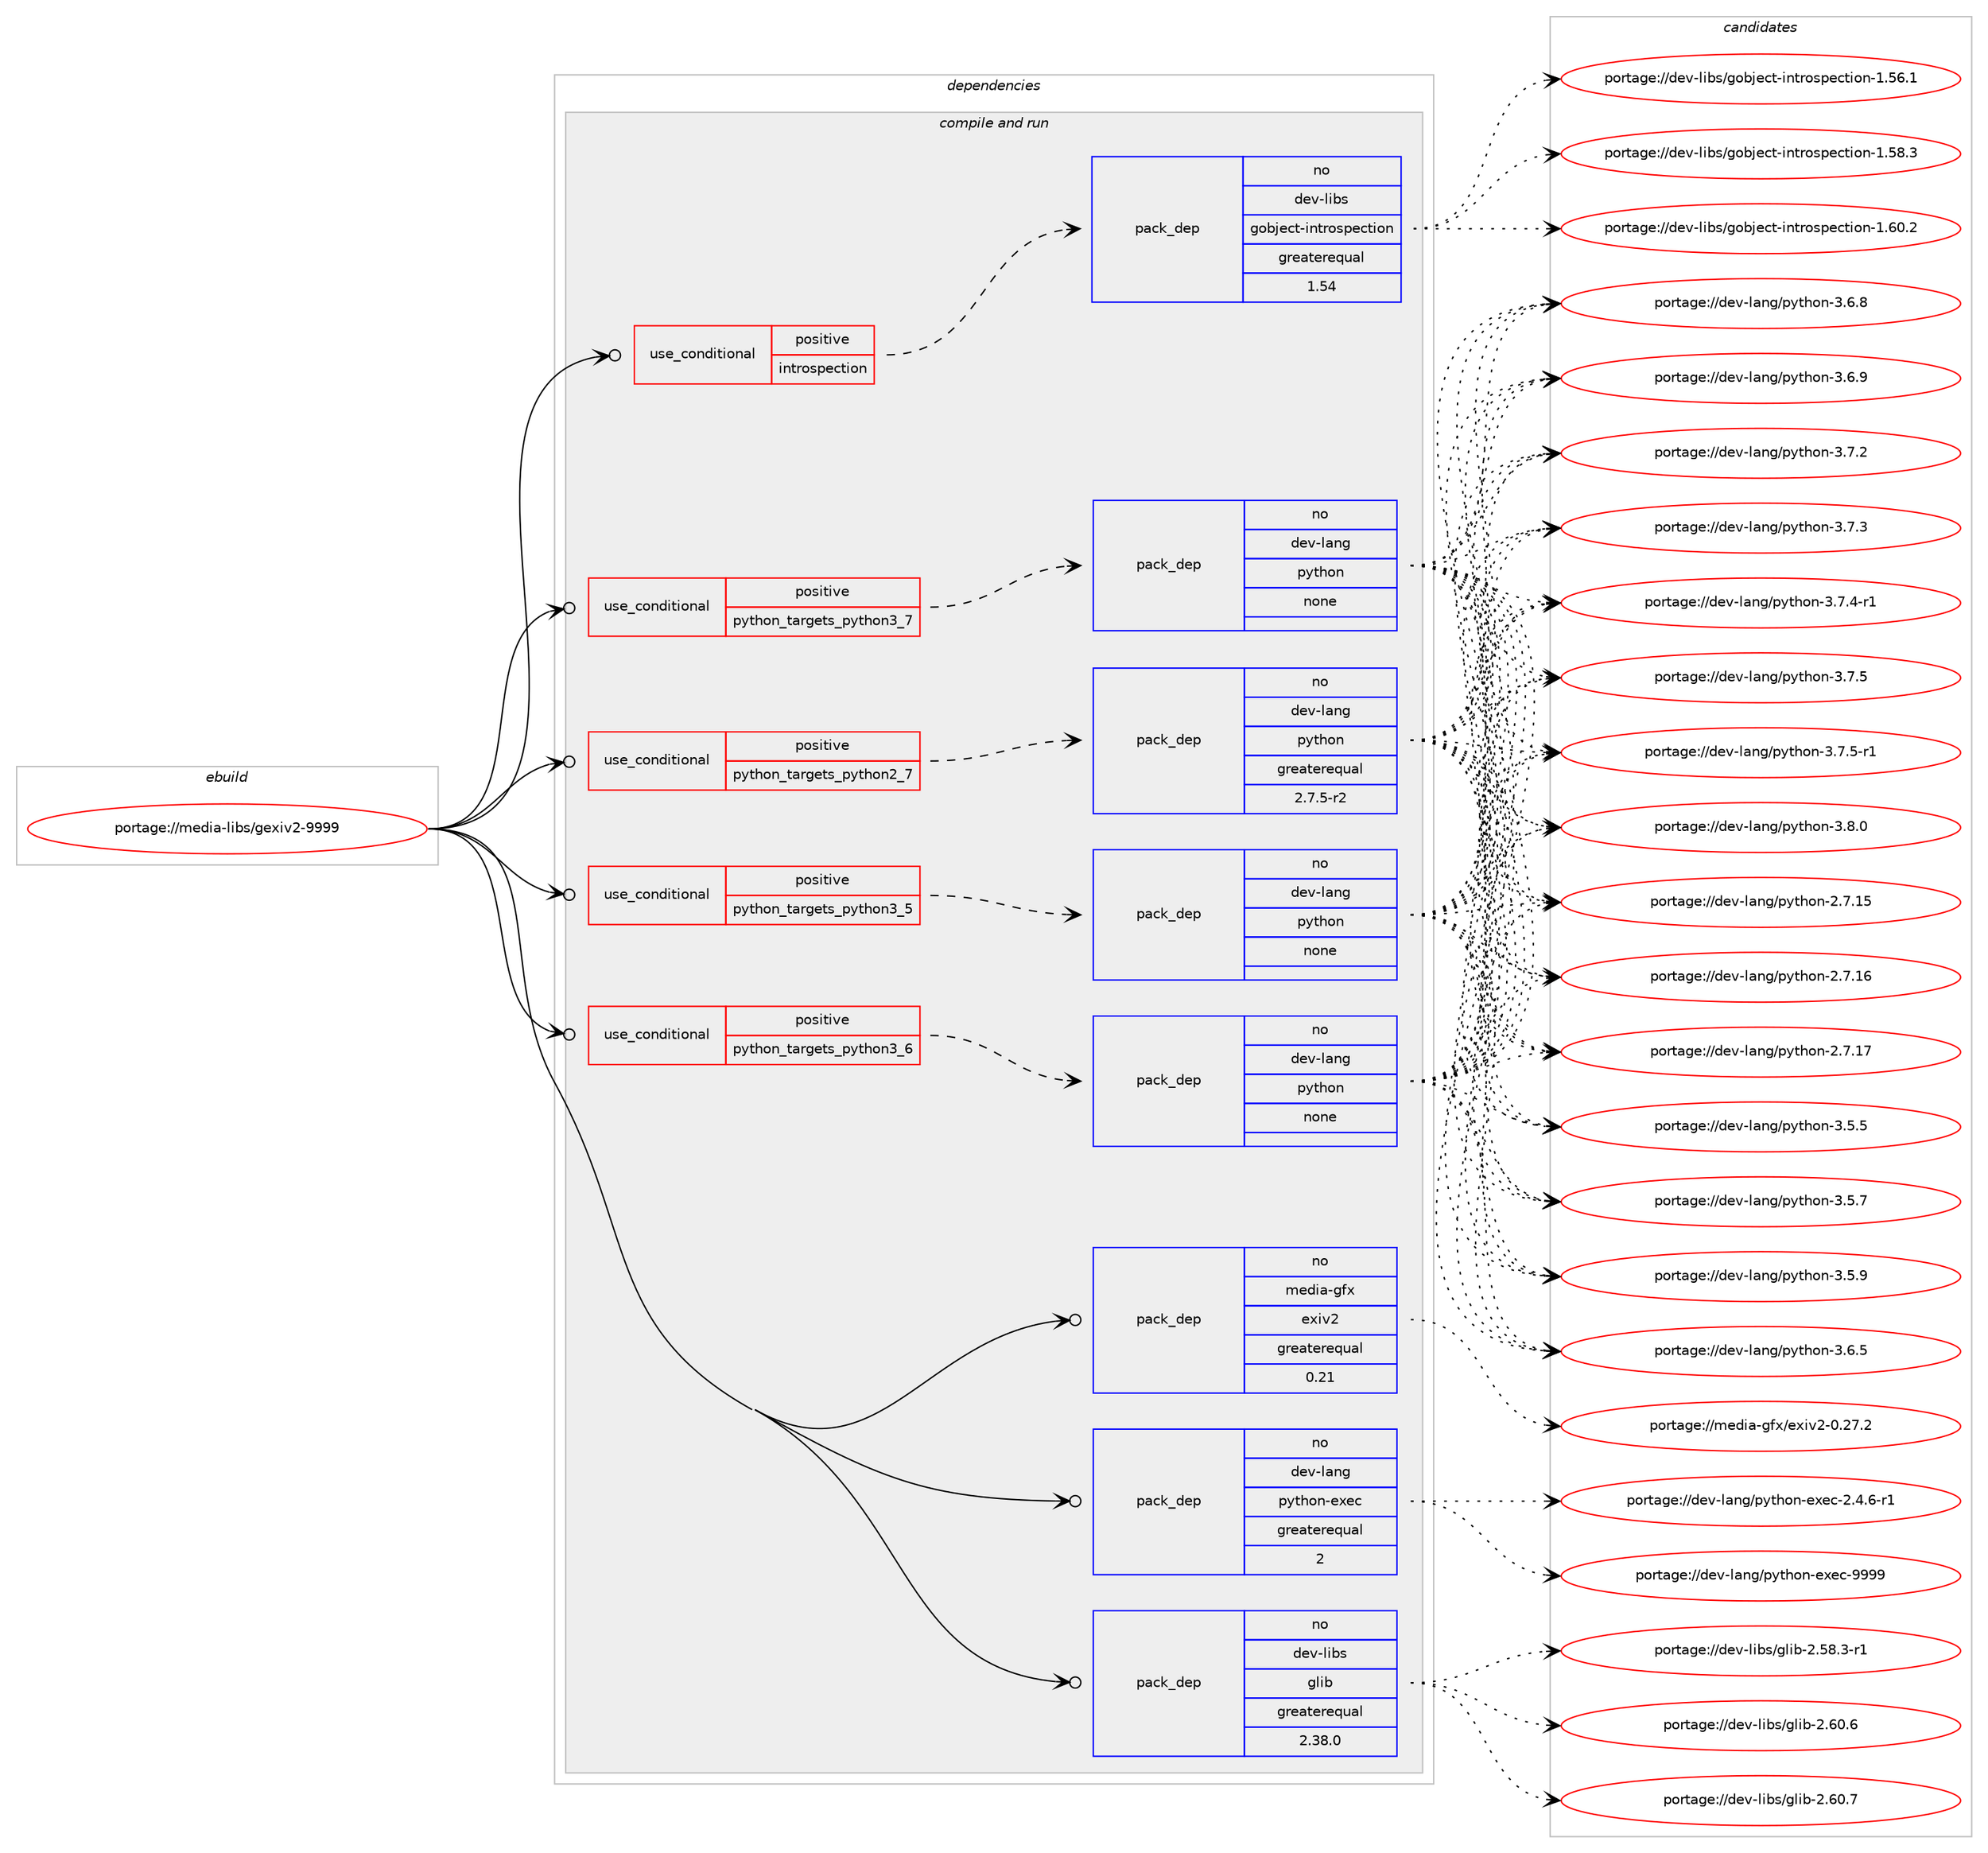 digraph prolog {

# *************
# Graph options
# *************

newrank=true;
concentrate=true;
compound=true;
graph [rankdir=LR,fontname=Helvetica,fontsize=10,ranksep=1.5];#, ranksep=2.5, nodesep=0.2];
edge  [arrowhead=vee];
node  [fontname=Helvetica,fontsize=10];

# **********
# The ebuild
# **********

subgraph cluster_leftcol {
color=gray;
rank=same;
label=<<i>ebuild</i>>;
id [label="portage://media-libs/gexiv2-9999", color=red, width=4, href="../media-libs/gexiv2-9999.svg"];
}

# ****************
# The dependencies
# ****************

subgraph cluster_midcol {
color=gray;
label=<<i>dependencies</i>>;
subgraph cluster_compile {
fillcolor="#eeeeee";
style=filled;
label=<<i>compile</i>>;
}
subgraph cluster_compileandrun {
fillcolor="#eeeeee";
style=filled;
label=<<i>compile and run</i>>;
subgraph cond79594 {
dependency318873 [label=<<TABLE BORDER="0" CELLBORDER="1" CELLSPACING="0" CELLPADDING="4"><TR><TD ROWSPAN="3" CELLPADDING="10">use_conditional</TD></TR><TR><TD>positive</TD></TR><TR><TD>introspection</TD></TR></TABLE>>, shape=none, color=red];
subgraph pack234120 {
dependency318874 [label=<<TABLE BORDER="0" CELLBORDER="1" CELLSPACING="0" CELLPADDING="4" WIDTH="220"><TR><TD ROWSPAN="6" CELLPADDING="30">pack_dep</TD></TR><TR><TD WIDTH="110">no</TD></TR><TR><TD>dev-libs</TD></TR><TR><TD>gobject-introspection</TD></TR><TR><TD>greaterequal</TD></TR><TR><TD>1.54</TD></TR></TABLE>>, shape=none, color=blue];
}
dependency318873:e -> dependency318874:w [weight=20,style="dashed",arrowhead="vee"];
}
id:e -> dependency318873:w [weight=20,style="solid",arrowhead="odotvee"];
subgraph cond79595 {
dependency318875 [label=<<TABLE BORDER="0" CELLBORDER="1" CELLSPACING="0" CELLPADDING="4"><TR><TD ROWSPAN="3" CELLPADDING="10">use_conditional</TD></TR><TR><TD>positive</TD></TR><TR><TD>python_targets_python2_7</TD></TR></TABLE>>, shape=none, color=red];
subgraph pack234121 {
dependency318876 [label=<<TABLE BORDER="0" CELLBORDER="1" CELLSPACING="0" CELLPADDING="4" WIDTH="220"><TR><TD ROWSPAN="6" CELLPADDING="30">pack_dep</TD></TR><TR><TD WIDTH="110">no</TD></TR><TR><TD>dev-lang</TD></TR><TR><TD>python</TD></TR><TR><TD>greaterequal</TD></TR><TR><TD>2.7.5-r2</TD></TR></TABLE>>, shape=none, color=blue];
}
dependency318875:e -> dependency318876:w [weight=20,style="dashed",arrowhead="vee"];
}
id:e -> dependency318875:w [weight=20,style="solid",arrowhead="odotvee"];
subgraph cond79596 {
dependency318877 [label=<<TABLE BORDER="0" CELLBORDER="1" CELLSPACING="0" CELLPADDING="4"><TR><TD ROWSPAN="3" CELLPADDING="10">use_conditional</TD></TR><TR><TD>positive</TD></TR><TR><TD>python_targets_python3_5</TD></TR></TABLE>>, shape=none, color=red];
subgraph pack234122 {
dependency318878 [label=<<TABLE BORDER="0" CELLBORDER="1" CELLSPACING="0" CELLPADDING="4" WIDTH="220"><TR><TD ROWSPAN="6" CELLPADDING="30">pack_dep</TD></TR><TR><TD WIDTH="110">no</TD></TR><TR><TD>dev-lang</TD></TR><TR><TD>python</TD></TR><TR><TD>none</TD></TR><TR><TD></TD></TR></TABLE>>, shape=none, color=blue];
}
dependency318877:e -> dependency318878:w [weight=20,style="dashed",arrowhead="vee"];
}
id:e -> dependency318877:w [weight=20,style="solid",arrowhead="odotvee"];
subgraph cond79597 {
dependency318879 [label=<<TABLE BORDER="0" CELLBORDER="1" CELLSPACING="0" CELLPADDING="4"><TR><TD ROWSPAN="3" CELLPADDING="10">use_conditional</TD></TR><TR><TD>positive</TD></TR><TR><TD>python_targets_python3_6</TD></TR></TABLE>>, shape=none, color=red];
subgraph pack234123 {
dependency318880 [label=<<TABLE BORDER="0" CELLBORDER="1" CELLSPACING="0" CELLPADDING="4" WIDTH="220"><TR><TD ROWSPAN="6" CELLPADDING="30">pack_dep</TD></TR><TR><TD WIDTH="110">no</TD></TR><TR><TD>dev-lang</TD></TR><TR><TD>python</TD></TR><TR><TD>none</TD></TR><TR><TD></TD></TR></TABLE>>, shape=none, color=blue];
}
dependency318879:e -> dependency318880:w [weight=20,style="dashed",arrowhead="vee"];
}
id:e -> dependency318879:w [weight=20,style="solid",arrowhead="odotvee"];
subgraph cond79598 {
dependency318881 [label=<<TABLE BORDER="0" CELLBORDER="1" CELLSPACING="0" CELLPADDING="4"><TR><TD ROWSPAN="3" CELLPADDING="10">use_conditional</TD></TR><TR><TD>positive</TD></TR><TR><TD>python_targets_python3_7</TD></TR></TABLE>>, shape=none, color=red];
subgraph pack234124 {
dependency318882 [label=<<TABLE BORDER="0" CELLBORDER="1" CELLSPACING="0" CELLPADDING="4" WIDTH="220"><TR><TD ROWSPAN="6" CELLPADDING="30">pack_dep</TD></TR><TR><TD WIDTH="110">no</TD></TR><TR><TD>dev-lang</TD></TR><TR><TD>python</TD></TR><TR><TD>none</TD></TR><TR><TD></TD></TR></TABLE>>, shape=none, color=blue];
}
dependency318881:e -> dependency318882:w [weight=20,style="dashed",arrowhead="vee"];
}
id:e -> dependency318881:w [weight=20,style="solid",arrowhead="odotvee"];
subgraph pack234125 {
dependency318883 [label=<<TABLE BORDER="0" CELLBORDER="1" CELLSPACING="0" CELLPADDING="4" WIDTH="220"><TR><TD ROWSPAN="6" CELLPADDING="30">pack_dep</TD></TR><TR><TD WIDTH="110">no</TD></TR><TR><TD>dev-lang</TD></TR><TR><TD>python-exec</TD></TR><TR><TD>greaterequal</TD></TR><TR><TD>2</TD></TR></TABLE>>, shape=none, color=blue];
}
id:e -> dependency318883:w [weight=20,style="solid",arrowhead="odotvee"];
subgraph pack234126 {
dependency318884 [label=<<TABLE BORDER="0" CELLBORDER="1" CELLSPACING="0" CELLPADDING="4" WIDTH="220"><TR><TD ROWSPAN="6" CELLPADDING="30">pack_dep</TD></TR><TR><TD WIDTH="110">no</TD></TR><TR><TD>dev-libs</TD></TR><TR><TD>glib</TD></TR><TR><TD>greaterequal</TD></TR><TR><TD>2.38.0</TD></TR></TABLE>>, shape=none, color=blue];
}
id:e -> dependency318884:w [weight=20,style="solid",arrowhead="odotvee"];
subgraph pack234127 {
dependency318885 [label=<<TABLE BORDER="0" CELLBORDER="1" CELLSPACING="0" CELLPADDING="4" WIDTH="220"><TR><TD ROWSPAN="6" CELLPADDING="30">pack_dep</TD></TR><TR><TD WIDTH="110">no</TD></TR><TR><TD>media-gfx</TD></TR><TR><TD>exiv2</TD></TR><TR><TD>greaterequal</TD></TR><TR><TD>0.21</TD></TR></TABLE>>, shape=none, color=blue];
}
id:e -> dependency318885:w [weight=20,style="solid",arrowhead="odotvee"];
}
subgraph cluster_run {
fillcolor="#eeeeee";
style=filled;
label=<<i>run</i>>;
}
}

# **************
# The candidates
# **************

subgraph cluster_choices {
rank=same;
color=gray;
label=<<i>candidates</i>>;

subgraph choice234120 {
color=black;
nodesep=1;
choiceportage1001011184510810598115471031119810610199116451051101161141111151121019911610511111045494653544649 [label="portage://dev-libs/gobject-introspection-1.56.1", color=red, width=4,href="../dev-libs/gobject-introspection-1.56.1.svg"];
choiceportage1001011184510810598115471031119810610199116451051101161141111151121019911610511111045494653564651 [label="portage://dev-libs/gobject-introspection-1.58.3", color=red, width=4,href="../dev-libs/gobject-introspection-1.58.3.svg"];
choiceportage1001011184510810598115471031119810610199116451051101161141111151121019911610511111045494654484650 [label="portage://dev-libs/gobject-introspection-1.60.2", color=red, width=4,href="../dev-libs/gobject-introspection-1.60.2.svg"];
dependency318874:e -> choiceportage1001011184510810598115471031119810610199116451051101161141111151121019911610511111045494653544649:w [style=dotted,weight="100"];
dependency318874:e -> choiceportage1001011184510810598115471031119810610199116451051101161141111151121019911610511111045494653564651:w [style=dotted,weight="100"];
dependency318874:e -> choiceportage1001011184510810598115471031119810610199116451051101161141111151121019911610511111045494654484650:w [style=dotted,weight="100"];
}
subgraph choice234121 {
color=black;
nodesep=1;
choiceportage10010111845108971101034711212111610411111045504655464953 [label="portage://dev-lang/python-2.7.15", color=red, width=4,href="../dev-lang/python-2.7.15.svg"];
choiceportage10010111845108971101034711212111610411111045504655464954 [label="portage://dev-lang/python-2.7.16", color=red, width=4,href="../dev-lang/python-2.7.16.svg"];
choiceportage10010111845108971101034711212111610411111045504655464955 [label="portage://dev-lang/python-2.7.17", color=red, width=4,href="../dev-lang/python-2.7.17.svg"];
choiceportage100101118451089711010347112121116104111110455146534653 [label="portage://dev-lang/python-3.5.5", color=red, width=4,href="../dev-lang/python-3.5.5.svg"];
choiceportage100101118451089711010347112121116104111110455146534655 [label="portage://dev-lang/python-3.5.7", color=red, width=4,href="../dev-lang/python-3.5.7.svg"];
choiceportage100101118451089711010347112121116104111110455146534657 [label="portage://dev-lang/python-3.5.9", color=red, width=4,href="../dev-lang/python-3.5.9.svg"];
choiceportage100101118451089711010347112121116104111110455146544653 [label="portage://dev-lang/python-3.6.5", color=red, width=4,href="../dev-lang/python-3.6.5.svg"];
choiceportage100101118451089711010347112121116104111110455146544656 [label="portage://dev-lang/python-3.6.8", color=red, width=4,href="../dev-lang/python-3.6.8.svg"];
choiceportage100101118451089711010347112121116104111110455146544657 [label="portage://dev-lang/python-3.6.9", color=red, width=4,href="../dev-lang/python-3.6.9.svg"];
choiceportage100101118451089711010347112121116104111110455146554650 [label="portage://dev-lang/python-3.7.2", color=red, width=4,href="../dev-lang/python-3.7.2.svg"];
choiceportage100101118451089711010347112121116104111110455146554651 [label="portage://dev-lang/python-3.7.3", color=red, width=4,href="../dev-lang/python-3.7.3.svg"];
choiceportage1001011184510897110103471121211161041111104551465546524511449 [label="portage://dev-lang/python-3.7.4-r1", color=red, width=4,href="../dev-lang/python-3.7.4-r1.svg"];
choiceportage100101118451089711010347112121116104111110455146554653 [label="portage://dev-lang/python-3.7.5", color=red, width=4,href="../dev-lang/python-3.7.5.svg"];
choiceportage1001011184510897110103471121211161041111104551465546534511449 [label="portage://dev-lang/python-3.7.5-r1", color=red, width=4,href="../dev-lang/python-3.7.5-r1.svg"];
choiceportage100101118451089711010347112121116104111110455146564648 [label="portage://dev-lang/python-3.8.0", color=red, width=4,href="../dev-lang/python-3.8.0.svg"];
dependency318876:e -> choiceportage10010111845108971101034711212111610411111045504655464953:w [style=dotted,weight="100"];
dependency318876:e -> choiceportage10010111845108971101034711212111610411111045504655464954:w [style=dotted,weight="100"];
dependency318876:e -> choiceportage10010111845108971101034711212111610411111045504655464955:w [style=dotted,weight="100"];
dependency318876:e -> choiceportage100101118451089711010347112121116104111110455146534653:w [style=dotted,weight="100"];
dependency318876:e -> choiceportage100101118451089711010347112121116104111110455146534655:w [style=dotted,weight="100"];
dependency318876:e -> choiceportage100101118451089711010347112121116104111110455146534657:w [style=dotted,weight="100"];
dependency318876:e -> choiceportage100101118451089711010347112121116104111110455146544653:w [style=dotted,weight="100"];
dependency318876:e -> choiceportage100101118451089711010347112121116104111110455146544656:w [style=dotted,weight="100"];
dependency318876:e -> choiceportage100101118451089711010347112121116104111110455146544657:w [style=dotted,weight="100"];
dependency318876:e -> choiceportage100101118451089711010347112121116104111110455146554650:w [style=dotted,weight="100"];
dependency318876:e -> choiceportage100101118451089711010347112121116104111110455146554651:w [style=dotted,weight="100"];
dependency318876:e -> choiceportage1001011184510897110103471121211161041111104551465546524511449:w [style=dotted,weight="100"];
dependency318876:e -> choiceportage100101118451089711010347112121116104111110455146554653:w [style=dotted,weight="100"];
dependency318876:e -> choiceportage1001011184510897110103471121211161041111104551465546534511449:w [style=dotted,weight="100"];
dependency318876:e -> choiceportage100101118451089711010347112121116104111110455146564648:w [style=dotted,weight="100"];
}
subgraph choice234122 {
color=black;
nodesep=1;
choiceportage10010111845108971101034711212111610411111045504655464953 [label="portage://dev-lang/python-2.7.15", color=red, width=4,href="../dev-lang/python-2.7.15.svg"];
choiceportage10010111845108971101034711212111610411111045504655464954 [label="portage://dev-lang/python-2.7.16", color=red, width=4,href="../dev-lang/python-2.7.16.svg"];
choiceportage10010111845108971101034711212111610411111045504655464955 [label="portage://dev-lang/python-2.7.17", color=red, width=4,href="../dev-lang/python-2.7.17.svg"];
choiceportage100101118451089711010347112121116104111110455146534653 [label="portage://dev-lang/python-3.5.5", color=red, width=4,href="../dev-lang/python-3.5.5.svg"];
choiceportage100101118451089711010347112121116104111110455146534655 [label="portage://dev-lang/python-3.5.7", color=red, width=4,href="../dev-lang/python-3.5.7.svg"];
choiceportage100101118451089711010347112121116104111110455146534657 [label="portage://dev-lang/python-3.5.9", color=red, width=4,href="../dev-lang/python-3.5.9.svg"];
choiceportage100101118451089711010347112121116104111110455146544653 [label="portage://dev-lang/python-3.6.5", color=red, width=4,href="../dev-lang/python-3.6.5.svg"];
choiceportage100101118451089711010347112121116104111110455146544656 [label="portage://dev-lang/python-3.6.8", color=red, width=4,href="../dev-lang/python-3.6.8.svg"];
choiceportage100101118451089711010347112121116104111110455146544657 [label="portage://dev-lang/python-3.6.9", color=red, width=4,href="../dev-lang/python-3.6.9.svg"];
choiceportage100101118451089711010347112121116104111110455146554650 [label="portage://dev-lang/python-3.7.2", color=red, width=4,href="../dev-lang/python-3.7.2.svg"];
choiceportage100101118451089711010347112121116104111110455146554651 [label="portage://dev-lang/python-3.7.3", color=red, width=4,href="../dev-lang/python-3.7.3.svg"];
choiceportage1001011184510897110103471121211161041111104551465546524511449 [label="portage://dev-lang/python-3.7.4-r1", color=red, width=4,href="../dev-lang/python-3.7.4-r1.svg"];
choiceportage100101118451089711010347112121116104111110455146554653 [label="portage://dev-lang/python-3.7.5", color=red, width=4,href="../dev-lang/python-3.7.5.svg"];
choiceportage1001011184510897110103471121211161041111104551465546534511449 [label="portage://dev-lang/python-3.7.5-r1", color=red, width=4,href="../dev-lang/python-3.7.5-r1.svg"];
choiceportage100101118451089711010347112121116104111110455146564648 [label="portage://dev-lang/python-3.8.0", color=red, width=4,href="../dev-lang/python-3.8.0.svg"];
dependency318878:e -> choiceportage10010111845108971101034711212111610411111045504655464953:w [style=dotted,weight="100"];
dependency318878:e -> choiceportage10010111845108971101034711212111610411111045504655464954:w [style=dotted,weight="100"];
dependency318878:e -> choiceportage10010111845108971101034711212111610411111045504655464955:w [style=dotted,weight="100"];
dependency318878:e -> choiceportage100101118451089711010347112121116104111110455146534653:w [style=dotted,weight="100"];
dependency318878:e -> choiceportage100101118451089711010347112121116104111110455146534655:w [style=dotted,weight="100"];
dependency318878:e -> choiceportage100101118451089711010347112121116104111110455146534657:w [style=dotted,weight="100"];
dependency318878:e -> choiceportage100101118451089711010347112121116104111110455146544653:w [style=dotted,weight="100"];
dependency318878:e -> choiceportage100101118451089711010347112121116104111110455146544656:w [style=dotted,weight="100"];
dependency318878:e -> choiceportage100101118451089711010347112121116104111110455146544657:w [style=dotted,weight="100"];
dependency318878:e -> choiceportage100101118451089711010347112121116104111110455146554650:w [style=dotted,weight="100"];
dependency318878:e -> choiceportage100101118451089711010347112121116104111110455146554651:w [style=dotted,weight="100"];
dependency318878:e -> choiceportage1001011184510897110103471121211161041111104551465546524511449:w [style=dotted,weight="100"];
dependency318878:e -> choiceportage100101118451089711010347112121116104111110455146554653:w [style=dotted,weight="100"];
dependency318878:e -> choiceportage1001011184510897110103471121211161041111104551465546534511449:w [style=dotted,weight="100"];
dependency318878:e -> choiceportage100101118451089711010347112121116104111110455146564648:w [style=dotted,weight="100"];
}
subgraph choice234123 {
color=black;
nodesep=1;
choiceportage10010111845108971101034711212111610411111045504655464953 [label="portage://dev-lang/python-2.7.15", color=red, width=4,href="../dev-lang/python-2.7.15.svg"];
choiceportage10010111845108971101034711212111610411111045504655464954 [label="portage://dev-lang/python-2.7.16", color=red, width=4,href="../dev-lang/python-2.7.16.svg"];
choiceportage10010111845108971101034711212111610411111045504655464955 [label="portage://dev-lang/python-2.7.17", color=red, width=4,href="../dev-lang/python-2.7.17.svg"];
choiceportage100101118451089711010347112121116104111110455146534653 [label="portage://dev-lang/python-3.5.5", color=red, width=4,href="../dev-lang/python-3.5.5.svg"];
choiceportage100101118451089711010347112121116104111110455146534655 [label="portage://dev-lang/python-3.5.7", color=red, width=4,href="../dev-lang/python-3.5.7.svg"];
choiceportage100101118451089711010347112121116104111110455146534657 [label="portage://dev-lang/python-3.5.9", color=red, width=4,href="../dev-lang/python-3.5.9.svg"];
choiceportage100101118451089711010347112121116104111110455146544653 [label="portage://dev-lang/python-3.6.5", color=red, width=4,href="../dev-lang/python-3.6.5.svg"];
choiceportage100101118451089711010347112121116104111110455146544656 [label="portage://dev-lang/python-3.6.8", color=red, width=4,href="../dev-lang/python-3.6.8.svg"];
choiceportage100101118451089711010347112121116104111110455146544657 [label="portage://dev-lang/python-3.6.9", color=red, width=4,href="../dev-lang/python-3.6.9.svg"];
choiceportage100101118451089711010347112121116104111110455146554650 [label="portage://dev-lang/python-3.7.2", color=red, width=4,href="../dev-lang/python-3.7.2.svg"];
choiceportage100101118451089711010347112121116104111110455146554651 [label="portage://dev-lang/python-3.7.3", color=red, width=4,href="../dev-lang/python-3.7.3.svg"];
choiceportage1001011184510897110103471121211161041111104551465546524511449 [label="portage://dev-lang/python-3.7.4-r1", color=red, width=4,href="../dev-lang/python-3.7.4-r1.svg"];
choiceportage100101118451089711010347112121116104111110455146554653 [label="portage://dev-lang/python-3.7.5", color=red, width=4,href="../dev-lang/python-3.7.5.svg"];
choiceportage1001011184510897110103471121211161041111104551465546534511449 [label="portage://dev-lang/python-3.7.5-r1", color=red, width=4,href="../dev-lang/python-3.7.5-r1.svg"];
choiceportage100101118451089711010347112121116104111110455146564648 [label="portage://dev-lang/python-3.8.0", color=red, width=4,href="../dev-lang/python-3.8.0.svg"];
dependency318880:e -> choiceportage10010111845108971101034711212111610411111045504655464953:w [style=dotted,weight="100"];
dependency318880:e -> choiceportage10010111845108971101034711212111610411111045504655464954:w [style=dotted,weight="100"];
dependency318880:e -> choiceportage10010111845108971101034711212111610411111045504655464955:w [style=dotted,weight="100"];
dependency318880:e -> choiceportage100101118451089711010347112121116104111110455146534653:w [style=dotted,weight="100"];
dependency318880:e -> choiceportage100101118451089711010347112121116104111110455146534655:w [style=dotted,weight="100"];
dependency318880:e -> choiceportage100101118451089711010347112121116104111110455146534657:w [style=dotted,weight="100"];
dependency318880:e -> choiceportage100101118451089711010347112121116104111110455146544653:w [style=dotted,weight="100"];
dependency318880:e -> choiceportage100101118451089711010347112121116104111110455146544656:w [style=dotted,weight="100"];
dependency318880:e -> choiceportage100101118451089711010347112121116104111110455146544657:w [style=dotted,weight="100"];
dependency318880:e -> choiceportage100101118451089711010347112121116104111110455146554650:w [style=dotted,weight="100"];
dependency318880:e -> choiceportage100101118451089711010347112121116104111110455146554651:w [style=dotted,weight="100"];
dependency318880:e -> choiceportage1001011184510897110103471121211161041111104551465546524511449:w [style=dotted,weight="100"];
dependency318880:e -> choiceportage100101118451089711010347112121116104111110455146554653:w [style=dotted,weight="100"];
dependency318880:e -> choiceportage1001011184510897110103471121211161041111104551465546534511449:w [style=dotted,weight="100"];
dependency318880:e -> choiceportage100101118451089711010347112121116104111110455146564648:w [style=dotted,weight="100"];
}
subgraph choice234124 {
color=black;
nodesep=1;
choiceportage10010111845108971101034711212111610411111045504655464953 [label="portage://dev-lang/python-2.7.15", color=red, width=4,href="../dev-lang/python-2.7.15.svg"];
choiceportage10010111845108971101034711212111610411111045504655464954 [label="portage://dev-lang/python-2.7.16", color=red, width=4,href="../dev-lang/python-2.7.16.svg"];
choiceportage10010111845108971101034711212111610411111045504655464955 [label="portage://dev-lang/python-2.7.17", color=red, width=4,href="../dev-lang/python-2.7.17.svg"];
choiceportage100101118451089711010347112121116104111110455146534653 [label="portage://dev-lang/python-3.5.5", color=red, width=4,href="../dev-lang/python-3.5.5.svg"];
choiceportage100101118451089711010347112121116104111110455146534655 [label="portage://dev-lang/python-3.5.7", color=red, width=4,href="../dev-lang/python-3.5.7.svg"];
choiceportage100101118451089711010347112121116104111110455146534657 [label="portage://dev-lang/python-3.5.9", color=red, width=4,href="../dev-lang/python-3.5.9.svg"];
choiceportage100101118451089711010347112121116104111110455146544653 [label="portage://dev-lang/python-3.6.5", color=red, width=4,href="../dev-lang/python-3.6.5.svg"];
choiceportage100101118451089711010347112121116104111110455146544656 [label="portage://dev-lang/python-3.6.8", color=red, width=4,href="../dev-lang/python-3.6.8.svg"];
choiceportage100101118451089711010347112121116104111110455146544657 [label="portage://dev-lang/python-3.6.9", color=red, width=4,href="../dev-lang/python-3.6.9.svg"];
choiceportage100101118451089711010347112121116104111110455146554650 [label="portage://dev-lang/python-3.7.2", color=red, width=4,href="../dev-lang/python-3.7.2.svg"];
choiceportage100101118451089711010347112121116104111110455146554651 [label="portage://dev-lang/python-3.7.3", color=red, width=4,href="../dev-lang/python-3.7.3.svg"];
choiceportage1001011184510897110103471121211161041111104551465546524511449 [label="portage://dev-lang/python-3.7.4-r1", color=red, width=4,href="../dev-lang/python-3.7.4-r1.svg"];
choiceportage100101118451089711010347112121116104111110455146554653 [label="portage://dev-lang/python-3.7.5", color=red, width=4,href="../dev-lang/python-3.7.5.svg"];
choiceportage1001011184510897110103471121211161041111104551465546534511449 [label="portage://dev-lang/python-3.7.5-r1", color=red, width=4,href="../dev-lang/python-3.7.5-r1.svg"];
choiceportage100101118451089711010347112121116104111110455146564648 [label="portage://dev-lang/python-3.8.0", color=red, width=4,href="../dev-lang/python-3.8.0.svg"];
dependency318882:e -> choiceportage10010111845108971101034711212111610411111045504655464953:w [style=dotted,weight="100"];
dependency318882:e -> choiceportage10010111845108971101034711212111610411111045504655464954:w [style=dotted,weight="100"];
dependency318882:e -> choiceportage10010111845108971101034711212111610411111045504655464955:w [style=dotted,weight="100"];
dependency318882:e -> choiceportage100101118451089711010347112121116104111110455146534653:w [style=dotted,weight="100"];
dependency318882:e -> choiceportage100101118451089711010347112121116104111110455146534655:w [style=dotted,weight="100"];
dependency318882:e -> choiceportage100101118451089711010347112121116104111110455146534657:w [style=dotted,weight="100"];
dependency318882:e -> choiceportage100101118451089711010347112121116104111110455146544653:w [style=dotted,weight="100"];
dependency318882:e -> choiceportage100101118451089711010347112121116104111110455146544656:w [style=dotted,weight="100"];
dependency318882:e -> choiceportage100101118451089711010347112121116104111110455146544657:w [style=dotted,weight="100"];
dependency318882:e -> choiceportage100101118451089711010347112121116104111110455146554650:w [style=dotted,weight="100"];
dependency318882:e -> choiceportage100101118451089711010347112121116104111110455146554651:w [style=dotted,weight="100"];
dependency318882:e -> choiceportage1001011184510897110103471121211161041111104551465546524511449:w [style=dotted,weight="100"];
dependency318882:e -> choiceportage100101118451089711010347112121116104111110455146554653:w [style=dotted,weight="100"];
dependency318882:e -> choiceportage1001011184510897110103471121211161041111104551465546534511449:w [style=dotted,weight="100"];
dependency318882:e -> choiceportage100101118451089711010347112121116104111110455146564648:w [style=dotted,weight="100"];
}
subgraph choice234125 {
color=black;
nodesep=1;
choiceportage10010111845108971101034711212111610411111045101120101994550465246544511449 [label="portage://dev-lang/python-exec-2.4.6-r1", color=red, width=4,href="../dev-lang/python-exec-2.4.6-r1.svg"];
choiceportage10010111845108971101034711212111610411111045101120101994557575757 [label="portage://dev-lang/python-exec-9999", color=red, width=4,href="../dev-lang/python-exec-9999.svg"];
dependency318883:e -> choiceportage10010111845108971101034711212111610411111045101120101994550465246544511449:w [style=dotted,weight="100"];
dependency318883:e -> choiceportage10010111845108971101034711212111610411111045101120101994557575757:w [style=dotted,weight="100"];
}
subgraph choice234126 {
color=black;
nodesep=1;
choiceportage10010111845108105981154710310810598455046535646514511449 [label="portage://dev-libs/glib-2.58.3-r1", color=red, width=4,href="../dev-libs/glib-2.58.3-r1.svg"];
choiceportage1001011184510810598115471031081059845504654484654 [label="portage://dev-libs/glib-2.60.6", color=red, width=4,href="../dev-libs/glib-2.60.6.svg"];
choiceportage1001011184510810598115471031081059845504654484655 [label="portage://dev-libs/glib-2.60.7", color=red, width=4,href="../dev-libs/glib-2.60.7.svg"];
dependency318884:e -> choiceportage10010111845108105981154710310810598455046535646514511449:w [style=dotted,weight="100"];
dependency318884:e -> choiceportage1001011184510810598115471031081059845504654484654:w [style=dotted,weight="100"];
dependency318884:e -> choiceportage1001011184510810598115471031081059845504654484655:w [style=dotted,weight="100"];
}
subgraph choice234127 {
color=black;
nodesep=1;
choiceportage1091011001059745103102120471011201051185045484650554650 [label="portage://media-gfx/exiv2-0.27.2", color=red, width=4,href="../media-gfx/exiv2-0.27.2.svg"];
dependency318885:e -> choiceportage1091011001059745103102120471011201051185045484650554650:w [style=dotted,weight="100"];
}
}

}
